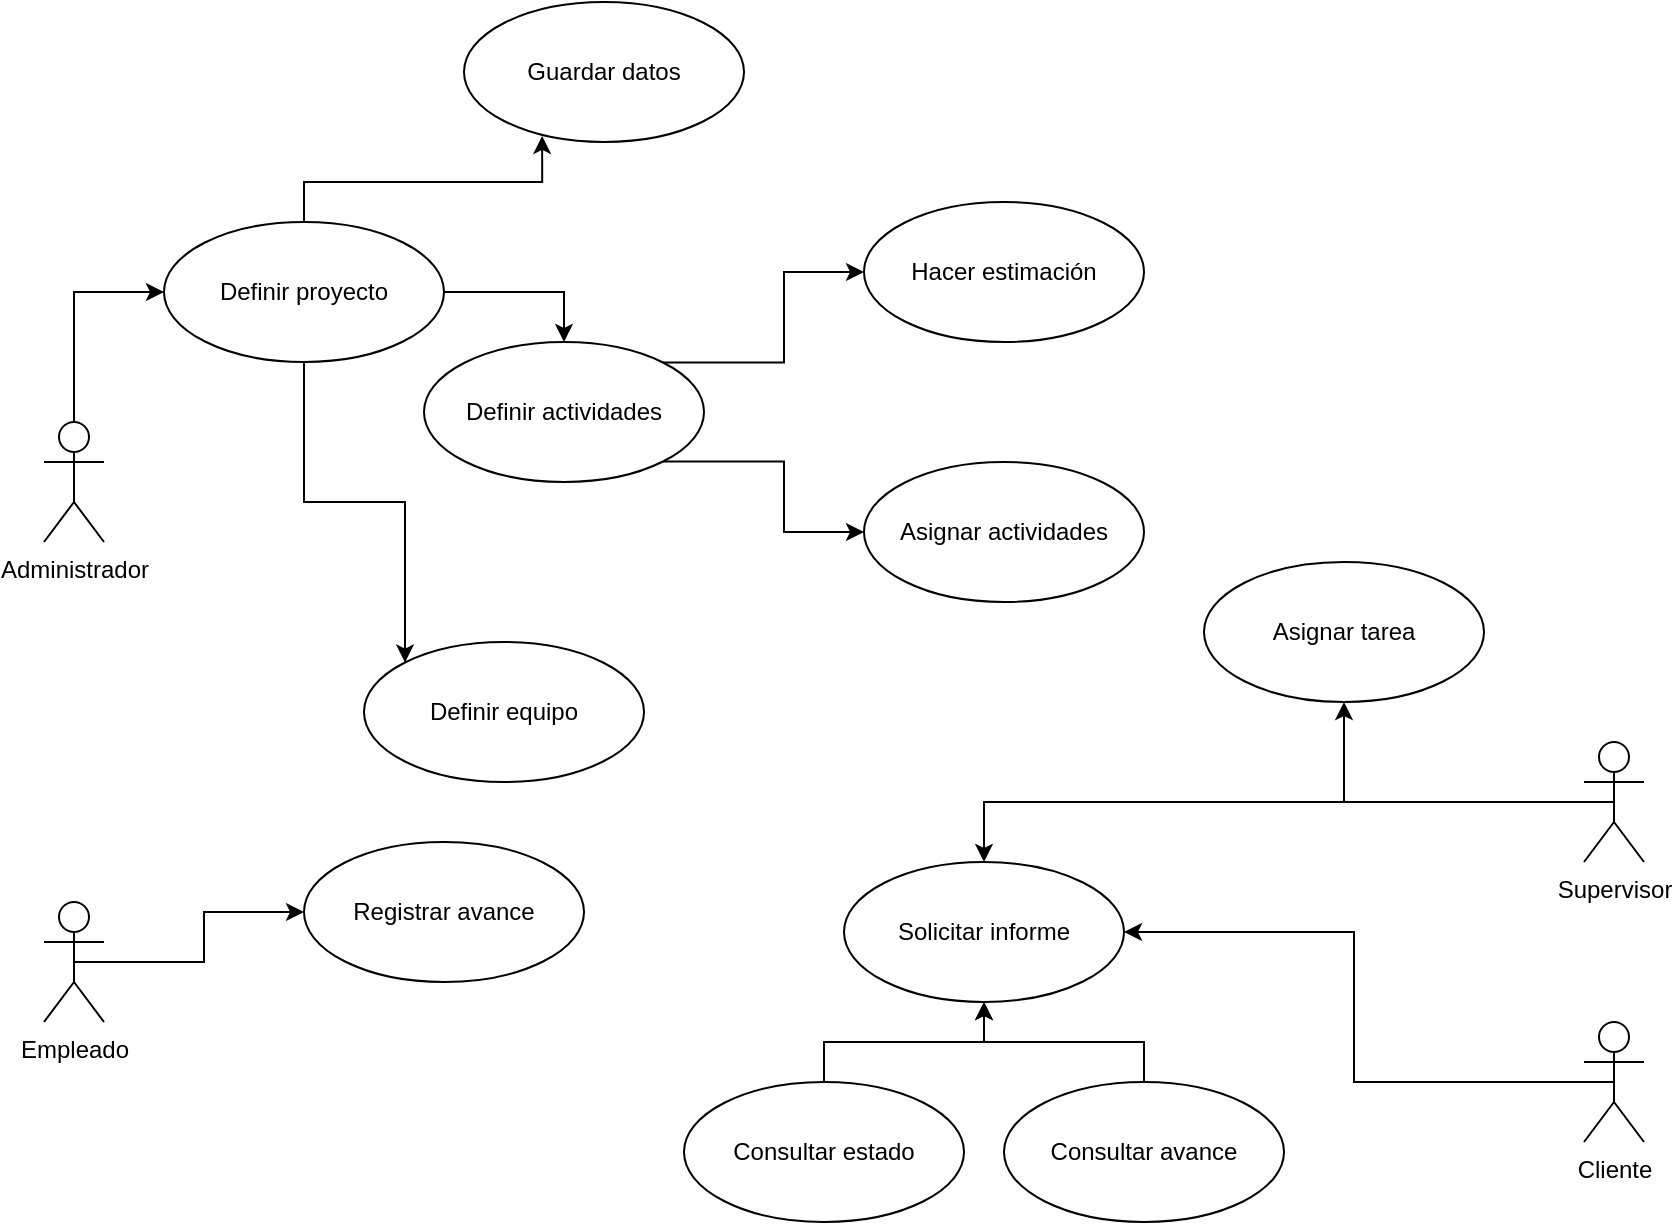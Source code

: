 <mxfile version="13.7.9" type="device"><diagram id="JrYH4j76TP7lpLiZ5-jv" name="Página-1"><mxGraphModel dx="1092" dy="494" grid="1" gridSize="10" guides="1" tooltips="1" connect="1" arrows="1" fold="1" page="1" pageScale="1" pageWidth="1390" pageHeight="980" math="0" shadow="0"><root><mxCell id="0"/><mxCell id="1" parent="0"/><mxCell id="O395z6ystMoU4YRvWJLz-3" style="edgeStyle=orthogonalEdgeStyle;rounded=0;orthogonalLoop=1;jettySize=auto;html=1;exitX=0.5;exitY=0;exitDx=0;exitDy=0;exitPerimeter=0;entryX=0;entryY=0.5;entryDx=0;entryDy=0;" edge="1" parent="1" source="eix-uDo2DfGyXRUfmLzn-1" target="eix-uDo2DfGyXRUfmLzn-6"><mxGeometry relative="1" as="geometry"/></mxCell><mxCell id="eix-uDo2DfGyXRUfmLzn-1" value="Administrador" style="shape=umlActor;verticalLabelPosition=bottom;verticalAlign=top;html=1;outlineConnect=0;" parent="1" vertex="1"><mxGeometry x="100" y="290" width="30" height="60" as="geometry"/></mxCell><mxCell id="eix-uDo2DfGyXRUfmLzn-21" style="edgeStyle=orthogonalEdgeStyle;rounded=0;orthogonalLoop=1;jettySize=auto;html=1;exitX=0.5;exitY=0.5;exitDx=0;exitDy=0;exitPerimeter=0;entryX=0;entryY=0.5;entryDx=0;entryDy=0;" parent="1" source="eix-uDo2DfGyXRUfmLzn-2" target="eix-uDo2DfGyXRUfmLzn-11" edge="1"><mxGeometry relative="1" as="geometry"/></mxCell><mxCell id="eix-uDo2DfGyXRUfmLzn-2" value="Empleado" style="shape=umlActor;verticalLabelPosition=bottom;verticalAlign=top;html=1;outlineConnect=0;" parent="1" vertex="1"><mxGeometry x="100" y="530" width="30" height="60" as="geometry"/></mxCell><mxCell id="eix-uDo2DfGyXRUfmLzn-23" style="edgeStyle=orthogonalEdgeStyle;rounded=0;orthogonalLoop=1;jettySize=auto;html=1;exitX=0.5;exitY=0.5;exitDx=0;exitDy=0;exitPerimeter=0;" parent="1" source="eix-uDo2DfGyXRUfmLzn-3" target="eix-uDo2DfGyXRUfmLzn-12" edge="1"><mxGeometry relative="1" as="geometry"/></mxCell><mxCell id="eix-uDo2DfGyXRUfmLzn-28" style="edgeStyle=orthogonalEdgeStyle;rounded=0;orthogonalLoop=1;jettySize=auto;html=1;exitX=0.5;exitY=0.5;exitDx=0;exitDy=0;exitPerimeter=0;entryX=0.5;entryY=0;entryDx=0;entryDy=0;" parent="1" source="eix-uDo2DfGyXRUfmLzn-3" target="eix-uDo2DfGyXRUfmLzn-24" edge="1"><mxGeometry relative="1" as="geometry"/></mxCell><mxCell id="eix-uDo2DfGyXRUfmLzn-3" value="Supervisor" style="shape=umlActor;verticalLabelPosition=bottom;verticalAlign=top;html=1;outlineConnect=0;" parent="1" vertex="1"><mxGeometry x="870" y="450" width="30" height="60" as="geometry"/></mxCell><mxCell id="eix-uDo2DfGyXRUfmLzn-27" style="edgeStyle=orthogonalEdgeStyle;rounded=0;orthogonalLoop=1;jettySize=auto;html=1;exitX=0.5;exitY=0.5;exitDx=0;exitDy=0;exitPerimeter=0;entryX=1;entryY=0.5;entryDx=0;entryDy=0;" parent="1" source="eix-uDo2DfGyXRUfmLzn-5" target="eix-uDo2DfGyXRUfmLzn-24" edge="1"><mxGeometry relative="1" as="geometry"/></mxCell><mxCell id="eix-uDo2DfGyXRUfmLzn-5" value="Cliente" style="shape=umlActor;verticalLabelPosition=bottom;verticalAlign=top;html=1;outlineConnect=0;" parent="1" vertex="1"><mxGeometry x="870" y="590" width="30" height="60" as="geometry"/></mxCell><mxCell id="eix-uDo2DfGyXRUfmLzn-34" style="edgeStyle=orthogonalEdgeStyle;rounded=0;orthogonalLoop=1;jettySize=auto;html=1;exitX=0.5;exitY=0;exitDx=0;exitDy=0;entryX=0.279;entryY=0.957;entryDx=0;entryDy=0;entryPerimeter=0;" parent="1" source="eix-uDo2DfGyXRUfmLzn-6" target="eix-uDo2DfGyXRUfmLzn-33" edge="1"><mxGeometry relative="1" as="geometry"/></mxCell><mxCell id="O395z6ystMoU4YRvWJLz-1" style="edgeStyle=orthogonalEdgeStyle;rounded=0;orthogonalLoop=1;jettySize=auto;html=1;exitX=1;exitY=0.5;exitDx=0;exitDy=0;entryX=0.5;entryY=0;entryDx=0;entryDy=0;" edge="1" parent="1" source="eix-uDo2DfGyXRUfmLzn-6" target="eix-uDo2DfGyXRUfmLzn-8"><mxGeometry relative="1" as="geometry"/></mxCell><mxCell id="O395z6ystMoU4YRvWJLz-2" style="edgeStyle=orthogonalEdgeStyle;rounded=0;orthogonalLoop=1;jettySize=auto;html=1;exitX=0.5;exitY=1;exitDx=0;exitDy=0;entryX=0;entryY=0;entryDx=0;entryDy=0;" edge="1" parent="1" source="eix-uDo2DfGyXRUfmLzn-6" target="eix-uDo2DfGyXRUfmLzn-7"><mxGeometry relative="1" as="geometry"/></mxCell><mxCell id="eix-uDo2DfGyXRUfmLzn-6" value="Definir proyecto" style="ellipse;whiteSpace=wrap;html=1;" parent="1" vertex="1"><mxGeometry x="160" y="190" width="140" height="70" as="geometry"/></mxCell><mxCell id="eix-uDo2DfGyXRUfmLzn-7" value="Definir equipo" style="ellipse;whiteSpace=wrap;html=1;" parent="1" vertex="1"><mxGeometry x="260" y="400" width="140" height="70" as="geometry"/></mxCell><mxCell id="eix-uDo2DfGyXRUfmLzn-18" style="edgeStyle=orthogonalEdgeStyle;rounded=0;orthogonalLoop=1;jettySize=auto;html=1;exitX=1;exitY=0;exitDx=0;exitDy=0;entryX=0;entryY=0.5;entryDx=0;entryDy=0;" parent="1" source="eix-uDo2DfGyXRUfmLzn-8" target="eix-uDo2DfGyXRUfmLzn-10" edge="1"><mxGeometry relative="1" as="geometry"/></mxCell><mxCell id="eix-uDo2DfGyXRUfmLzn-19" style="edgeStyle=orthogonalEdgeStyle;rounded=0;orthogonalLoop=1;jettySize=auto;html=1;exitX=1;exitY=1;exitDx=0;exitDy=0;" parent="1" source="eix-uDo2DfGyXRUfmLzn-8" target="eix-uDo2DfGyXRUfmLzn-9" edge="1"><mxGeometry relative="1" as="geometry"/></mxCell><mxCell id="eix-uDo2DfGyXRUfmLzn-8" value="Definir actividades" style="ellipse;whiteSpace=wrap;html=1;" parent="1" vertex="1"><mxGeometry x="290" y="250" width="140" height="70" as="geometry"/></mxCell><mxCell id="eix-uDo2DfGyXRUfmLzn-9" value="Asignar actividades" style="ellipse;whiteSpace=wrap;html=1;" parent="1" vertex="1"><mxGeometry x="510" y="310" width="140" height="70" as="geometry"/></mxCell><mxCell id="eix-uDo2DfGyXRUfmLzn-10" value="Hacer estimación" style="ellipse;whiteSpace=wrap;html=1;" parent="1" vertex="1"><mxGeometry x="510" y="180" width="140" height="70" as="geometry"/></mxCell><mxCell id="eix-uDo2DfGyXRUfmLzn-11" value="Registrar avance" style="ellipse;whiteSpace=wrap;html=1;" parent="1" vertex="1"><mxGeometry x="230" y="500" width="140" height="70" as="geometry"/></mxCell><mxCell id="eix-uDo2DfGyXRUfmLzn-12" value="Asignar tarea" style="ellipse;whiteSpace=wrap;html=1;" parent="1" vertex="1"><mxGeometry x="680" y="360" width="140" height="70" as="geometry"/></mxCell><mxCell id="eix-uDo2DfGyXRUfmLzn-26" style="edgeStyle=orthogonalEdgeStyle;rounded=0;orthogonalLoop=1;jettySize=auto;html=1;exitX=0.5;exitY=0;exitDx=0;exitDy=0;entryX=0.5;entryY=1;entryDx=0;entryDy=0;" parent="1" source="eix-uDo2DfGyXRUfmLzn-13" target="eix-uDo2DfGyXRUfmLzn-24" edge="1"><mxGeometry relative="1" as="geometry"/></mxCell><mxCell id="eix-uDo2DfGyXRUfmLzn-13" value="Consultar avance" style="ellipse;whiteSpace=wrap;html=1;" parent="1" vertex="1"><mxGeometry x="580" y="620" width="140" height="70" as="geometry"/></mxCell><mxCell id="eix-uDo2DfGyXRUfmLzn-25" style="edgeStyle=orthogonalEdgeStyle;rounded=0;orthogonalLoop=1;jettySize=auto;html=1;exitX=0.5;exitY=0;exitDx=0;exitDy=0;" parent="1" source="eix-uDo2DfGyXRUfmLzn-14" target="eix-uDo2DfGyXRUfmLzn-24" edge="1"><mxGeometry relative="1" as="geometry"/></mxCell><mxCell id="eix-uDo2DfGyXRUfmLzn-14" value="Consultar estado" style="ellipse;whiteSpace=wrap;html=1;" parent="1" vertex="1"><mxGeometry x="420" y="620" width="140" height="70" as="geometry"/></mxCell><mxCell id="eix-uDo2DfGyXRUfmLzn-24" value="Solicitar informe" style="ellipse;whiteSpace=wrap;html=1;" parent="1" vertex="1"><mxGeometry x="500" y="510" width="140" height="70" as="geometry"/></mxCell><mxCell id="eix-uDo2DfGyXRUfmLzn-33" value="Guardar datos" style="ellipse;whiteSpace=wrap;html=1;" parent="1" vertex="1"><mxGeometry x="310" y="80" width="140" height="70" as="geometry"/></mxCell></root></mxGraphModel></diagram></mxfile>
